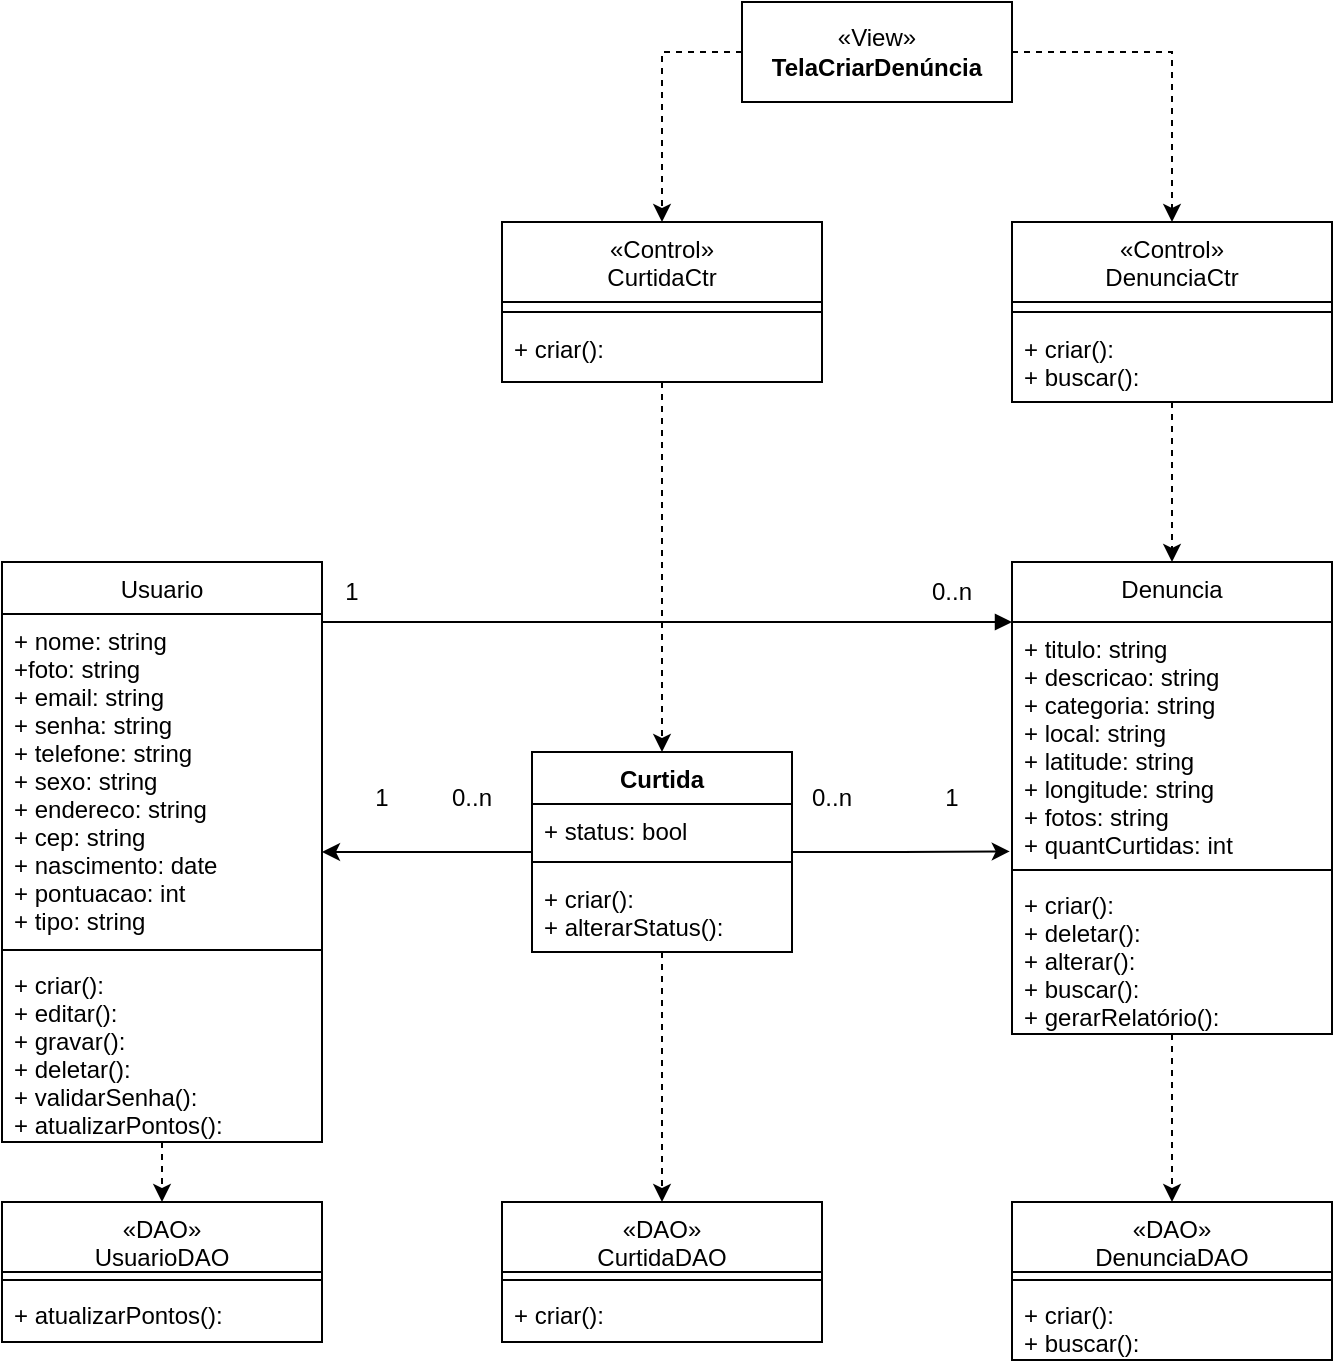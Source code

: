 <mxfile version="24.3.0" type="github">
  <diagram id="C5RBs43oDa-KdzZeNtuy" name="Page-1">
    <mxGraphModel dx="1075" dy="464" grid="1" gridSize="10" guides="1" tooltips="1" connect="1" arrows="1" fold="1" page="1" pageScale="1" pageWidth="827" pageHeight="1169" math="0" shadow="0">
      <root>
        <mxCell id="WIyWlLk6GJQsqaUBKTNV-0" />
        <mxCell id="WIyWlLk6GJQsqaUBKTNV-1" parent="WIyWlLk6GJQsqaUBKTNV-0" />
        <mxCell id="zkfFHV4jXpPFQw0GAbJ--13" value="Denuncia" style="swimlane;fontStyle=0;align=center;verticalAlign=top;childLayout=stackLayout;horizontal=1;startSize=30;horizontalStack=0;resizeParent=1;resizeLast=0;collapsible=1;marginBottom=0;rounded=0;shadow=0;strokeWidth=1;" parent="WIyWlLk6GJQsqaUBKTNV-1" vertex="1">
          <mxGeometry x="640" y="340" width="160" height="236" as="geometry">
            <mxRectangle x="340" y="380" width="170" height="26" as="alternateBounds" />
          </mxGeometry>
        </mxCell>
        <mxCell id="zkfFHV4jXpPFQw0GAbJ--1" value="+ titulo: string&#xa;+ descricao: string&#xa;+ categoria: string&#xa;+ local: string&#xa;+ latitude: string&#xa;+ longitude: string&#xa;+ fotos: string&#xa;+ quantCurtidas: int" style="text;align=left;verticalAlign=top;spacingLeft=4;spacingRight=4;overflow=hidden;rotatable=0;points=[[0,0.5],[1,0.5]];portConstraint=eastwest;" parent="zkfFHV4jXpPFQw0GAbJ--13" vertex="1">
          <mxGeometry y="30" width="160" height="120" as="geometry" />
        </mxCell>
        <mxCell id="zkfFHV4jXpPFQw0GAbJ--15" value="" style="line;html=1;strokeWidth=1;align=left;verticalAlign=middle;spacingTop=-1;spacingLeft=3;spacingRight=3;rotatable=0;labelPosition=right;points=[];portConstraint=eastwest;" parent="zkfFHV4jXpPFQw0GAbJ--13" vertex="1">
          <mxGeometry y="150" width="160" height="8" as="geometry" />
        </mxCell>
        <mxCell id="zkfFHV4jXpPFQw0GAbJ--24" value="+ criar(): &#xa;+ deletar(): &#xa;+ alterar():&#xa;+ buscar():&#xa;+ gerarRelatório(): " style="text;align=left;verticalAlign=top;spacingLeft=4;spacingRight=4;overflow=hidden;rotatable=0;points=[[0,0.5],[1,0.5]];portConstraint=eastwest;" parent="zkfFHV4jXpPFQw0GAbJ--13" vertex="1">
          <mxGeometry y="158" width="160" height="78" as="geometry" />
        </mxCell>
        <mxCell id="K4zwzbg_FfSTmaOKKm7T-9" style="edgeStyle=orthogonalEdgeStyle;rounded=0;orthogonalLoop=1;jettySize=auto;html=1;exitX=0.5;exitY=1;exitDx=0;exitDy=0;entryX=0.5;entryY=0;entryDx=0;entryDy=0;dashed=1;" parent="WIyWlLk6GJQsqaUBKTNV-1" source="L02XPanrjbVhIc1W2vfj-2" target="L02XPanrjbVhIc1W2vfj-6" edge="1">
          <mxGeometry relative="1" as="geometry" />
        </mxCell>
        <mxCell id="L02XPanrjbVhIc1W2vfj-2" value="Usuario" style="swimlane;fontStyle=0;align=center;verticalAlign=top;childLayout=stackLayout;horizontal=1;startSize=26;horizontalStack=0;resizeParent=1;resizeLast=0;collapsible=1;marginBottom=0;rounded=0;shadow=0;strokeWidth=1;" parent="WIyWlLk6GJQsqaUBKTNV-1" vertex="1">
          <mxGeometry x="135" y="340" width="160" height="290" as="geometry">
            <mxRectangle x="340" y="380" width="170" height="26" as="alternateBounds" />
          </mxGeometry>
        </mxCell>
        <mxCell id="L02XPanrjbVhIc1W2vfj-3" value="+ nome: string&#xa;+foto: string&#xa;+ email: string&#xa;+ senha: string&#xa;+ telefone: string&#xa;+ sexo: string&#xa;+ endereco: string&#xa;+ cep: string&#xa;+ nascimento: date&#xa;+ pontuacao: int&#xa;+ tipo: string " style="text;align=left;verticalAlign=top;spacingLeft=4;spacingRight=4;overflow=hidden;rotatable=0;points=[[0,0.5],[1,0.5]];portConstraint=eastwest;" parent="L02XPanrjbVhIc1W2vfj-2" vertex="1">
          <mxGeometry y="26" width="160" height="164" as="geometry" />
        </mxCell>
        <mxCell id="L02XPanrjbVhIc1W2vfj-4" value="" style="line;html=1;strokeWidth=1;align=left;verticalAlign=middle;spacingTop=-1;spacingLeft=3;spacingRight=3;rotatable=0;labelPosition=right;points=[];portConstraint=eastwest;" parent="L02XPanrjbVhIc1W2vfj-2" vertex="1">
          <mxGeometry y="190" width="160" height="8" as="geometry" />
        </mxCell>
        <mxCell id="L02XPanrjbVhIc1W2vfj-41" value="+ criar():&#xa;+ editar(): &#xa;+ gravar():&#xa;+ deletar(): &#xa;+ validarSenha():&#xa;+ atualizarPontos():" style="text;align=left;verticalAlign=top;spacingLeft=4;spacingRight=4;overflow=hidden;rotatable=0;points=[[0,0.5],[1,0.5]];portConstraint=eastwest;" parent="L02XPanrjbVhIc1W2vfj-2" vertex="1">
          <mxGeometry y="198" width="160" height="92" as="geometry" />
        </mxCell>
        <mxCell id="L02XPanrjbVhIc1W2vfj-6" value="«DAO»&#xa;UsuarioDAO&#xa;" style="swimlane;fontStyle=0;align=center;verticalAlign=top;childLayout=stackLayout;horizontal=1;startSize=35;horizontalStack=0;resizeParent=1;resizeLast=0;collapsible=1;marginBottom=0;rounded=0;shadow=0;strokeWidth=1;" parent="WIyWlLk6GJQsqaUBKTNV-1" vertex="1">
          <mxGeometry x="135" y="660" width="160" height="70" as="geometry">
            <mxRectangle x="340" y="380" width="170" height="26" as="alternateBounds" />
          </mxGeometry>
        </mxCell>
        <mxCell id="L02XPanrjbVhIc1W2vfj-8" value="" style="line;html=1;strokeWidth=1;align=left;verticalAlign=middle;spacingTop=-1;spacingLeft=3;spacingRight=3;rotatable=0;labelPosition=right;points=[];portConstraint=eastwest;" parent="L02XPanrjbVhIc1W2vfj-6" vertex="1">
          <mxGeometry y="35" width="160" height="8" as="geometry" />
        </mxCell>
        <mxCell id="xXKQo2chUO3BDXBdIpcK-14" value="+ atualizarPontos():" style="text;align=left;verticalAlign=top;spacingLeft=4;spacingRight=4;overflow=hidden;rotatable=0;points=[[0,0.5],[1,0.5]];portConstraint=eastwest;" parent="L02XPanrjbVhIc1W2vfj-6" vertex="1">
          <mxGeometry y="43" width="160" height="27" as="geometry" />
        </mxCell>
        <mxCell id="L02XPanrjbVhIc1W2vfj-28" style="edgeStyle=orthogonalEdgeStyle;rounded=0;orthogonalLoop=1;jettySize=auto;html=1;exitX=0.5;exitY=1;exitDx=0;exitDy=0;entryX=0.5;entryY=0;entryDx=0;entryDy=0;dashed=1;" parent="WIyWlLk6GJQsqaUBKTNV-1" source="zkfFHV4jXpPFQw0GAbJ--13" target="xXKQo2chUO3BDXBdIpcK-11" edge="1">
          <mxGeometry relative="1" as="geometry">
            <mxPoint x="720" y="645" as="targetPoint" />
          </mxGeometry>
        </mxCell>
        <mxCell id="L02XPanrjbVhIc1W2vfj-31" style="edgeStyle=orthogonalEdgeStyle;rounded=0;orthogonalLoop=1;jettySize=auto;html=1;entryX=0.5;entryY=0;entryDx=0;entryDy=0;dashed=1;exitX=1;exitY=0.5;exitDx=0;exitDy=0;" parent="WIyWlLk6GJQsqaUBKTNV-1" source="L02XPanrjbVhIc1W2vfj-29" target="L02XPanrjbVhIc1W2vfj-38" edge="1">
          <mxGeometry relative="1" as="geometry">
            <mxPoint x="590" y="135" as="targetPoint" />
          </mxGeometry>
        </mxCell>
        <mxCell id="TuJRcrng0AjiM7fJac34-30" style="edgeStyle=orthogonalEdgeStyle;rounded=0;orthogonalLoop=1;jettySize=auto;html=1;entryX=0.5;entryY=0;entryDx=0;entryDy=0;dashed=1;exitX=0;exitY=0.5;exitDx=0;exitDy=0;" parent="WIyWlLk6GJQsqaUBKTNV-1" source="L02XPanrjbVhIc1W2vfj-29" target="TuJRcrng0AjiM7fJac34-1" edge="1">
          <mxGeometry relative="1" as="geometry" />
        </mxCell>
        <mxCell id="L02XPanrjbVhIc1W2vfj-29" value="«View»&lt;br&gt;&lt;b&gt;TelaCriarDenúncia&lt;br&gt;&lt;/b&gt;" style="html=1;whiteSpace=wrap;" parent="WIyWlLk6GJQsqaUBKTNV-1" vertex="1">
          <mxGeometry x="505" y="60" width="135" height="50" as="geometry" />
        </mxCell>
        <mxCell id="L02XPanrjbVhIc1W2vfj-32" style="edgeStyle=orthogonalEdgeStyle;rounded=0;orthogonalLoop=1;jettySize=auto;html=1;exitX=0.5;exitY=1;exitDx=0;exitDy=0;entryX=0.5;entryY=0;entryDx=0;entryDy=0;dashed=1;" parent="WIyWlLk6GJQsqaUBKTNV-1" source="L02XPanrjbVhIc1W2vfj-38" target="zkfFHV4jXpPFQw0GAbJ--13" edge="1">
          <mxGeometry relative="1" as="geometry">
            <mxPoint x="562.5" y="160" as="sourcePoint" />
          </mxGeometry>
        </mxCell>
        <mxCell id="L02XPanrjbVhIc1W2vfj-38" value="«Control»&#xa;DenunciaCtr" style="swimlane;fontStyle=0;align=center;verticalAlign=top;childLayout=stackLayout;horizontal=1;startSize=40;horizontalStack=0;resizeParent=1;resizeLast=0;collapsible=1;marginBottom=0;rounded=0;shadow=0;strokeWidth=1;" parent="WIyWlLk6GJQsqaUBKTNV-1" vertex="1">
          <mxGeometry x="640" y="170" width="160" height="90" as="geometry">
            <mxRectangle x="340" y="380" width="170" height="26" as="alternateBounds" />
          </mxGeometry>
        </mxCell>
        <mxCell id="L02XPanrjbVhIc1W2vfj-39" value="" style="line;html=1;strokeWidth=1;align=left;verticalAlign=middle;spacingTop=-1;spacingLeft=3;spacingRight=3;rotatable=0;labelPosition=right;points=[];portConstraint=eastwest;" parent="L02XPanrjbVhIc1W2vfj-38" vertex="1">
          <mxGeometry y="40" width="160" height="10" as="geometry" />
        </mxCell>
        <mxCell id="xXKQo2chUO3BDXBdIpcK-4" value="+ criar():&#xa;+ buscar():" style="text;align=left;verticalAlign=top;spacingLeft=4;spacingRight=4;overflow=hidden;rotatable=0;points=[[0,0.5],[1,0.5]];portConstraint=eastwest;" parent="L02XPanrjbVhIc1W2vfj-38" vertex="1">
          <mxGeometry y="50" width="160" height="36" as="geometry" />
        </mxCell>
        <mxCell id="K4zwzbg_FfSTmaOKKm7T-0" value="1" style="text;html=1;align=center;verticalAlign=middle;whiteSpace=wrap;rounded=0;" parent="WIyWlLk6GJQsqaUBKTNV-1" vertex="1">
          <mxGeometry x="280" y="340" width="60" height="30" as="geometry" />
        </mxCell>
        <mxCell id="K4zwzbg_FfSTmaOKKm7T-1" value="0..n" style="text;html=1;align=center;verticalAlign=middle;whiteSpace=wrap;rounded=0;" parent="WIyWlLk6GJQsqaUBKTNV-1" vertex="1">
          <mxGeometry x="580" y="340" width="60" height="30" as="geometry" />
        </mxCell>
        <mxCell id="K4zwzbg_FfSTmaOKKm7T-13" value="" style="endArrow=block;endFill=1;html=1;edgeStyle=orthogonalEdgeStyle;align=left;verticalAlign=top;rounded=0;" parent="WIyWlLk6GJQsqaUBKTNV-1" target="zkfFHV4jXpPFQw0GAbJ--13" edge="1">
          <mxGeometry x="-1" relative="1" as="geometry">
            <mxPoint x="295" y="381" as="sourcePoint" />
            <mxPoint x="440" y="370" as="targetPoint" />
            <Array as="points">
              <mxPoint x="295" y="370" />
            </Array>
          </mxGeometry>
        </mxCell>
        <mxCell id="xXKQo2chUO3BDXBdIpcK-11" value="«DAO»&#xa;DenunciaDAO&#xa;" style="swimlane;fontStyle=0;align=center;verticalAlign=top;childLayout=stackLayout;horizontal=1;startSize=35;horizontalStack=0;resizeParent=1;resizeLast=0;collapsible=1;marginBottom=0;rounded=0;shadow=0;strokeWidth=1;" parent="WIyWlLk6GJQsqaUBKTNV-1" vertex="1">
          <mxGeometry x="640" y="660" width="160" height="79" as="geometry">
            <mxRectangle x="340" y="380" width="170" height="26" as="alternateBounds" />
          </mxGeometry>
        </mxCell>
        <mxCell id="xXKQo2chUO3BDXBdIpcK-12" value="" style="line;html=1;strokeWidth=1;align=left;verticalAlign=middle;spacingTop=-1;spacingLeft=3;spacingRight=3;rotatable=0;labelPosition=right;points=[];portConstraint=eastwest;" parent="xXKQo2chUO3BDXBdIpcK-11" vertex="1">
          <mxGeometry y="35" width="160" height="8" as="geometry" />
        </mxCell>
        <mxCell id="xXKQo2chUO3BDXBdIpcK-13" value="+ criar():&#xa;+ buscar():" style="text;align=left;verticalAlign=top;spacingLeft=4;spacingRight=4;overflow=hidden;rotatable=0;points=[[0,0.5],[1,0.5]];portConstraint=eastwest;" parent="xXKQo2chUO3BDXBdIpcK-11" vertex="1">
          <mxGeometry y="43" width="160" height="36" as="geometry" />
        </mxCell>
        <mxCell id="TuJRcrng0AjiM7fJac34-0" style="edgeStyle=orthogonalEdgeStyle;rounded=0;orthogonalLoop=1;jettySize=auto;html=1;entryX=0.5;entryY=0;entryDx=0;entryDy=0;dashed=1;" parent="WIyWlLk6GJQsqaUBKTNV-1" source="TuJRcrng0AjiM7fJac34-1" target="TuJRcrng0AjiM7fJac34-10" edge="1">
          <mxGeometry relative="1" as="geometry" />
        </mxCell>
        <mxCell id="TuJRcrng0AjiM7fJac34-1" value="«Control»&#xa;CurtidaCtr" style="swimlane;fontStyle=0;align=center;verticalAlign=top;childLayout=stackLayout;horizontal=1;startSize=40;horizontalStack=0;resizeParent=1;resizeLast=0;collapsible=1;marginBottom=0;rounded=0;shadow=0;strokeWidth=1;" parent="WIyWlLk6GJQsqaUBKTNV-1" vertex="1">
          <mxGeometry x="385" y="170" width="160" height="80" as="geometry">
            <mxRectangle x="340" y="380" width="170" height="26" as="alternateBounds" />
          </mxGeometry>
        </mxCell>
        <mxCell id="TuJRcrng0AjiM7fJac34-2" value="" style="line;html=1;strokeWidth=1;align=left;verticalAlign=middle;spacingTop=-1;spacingLeft=3;spacingRight=3;rotatable=0;labelPosition=right;points=[];portConstraint=eastwest;" parent="TuJRcrng0AjiM7fJac34-1" vertex="1">
          <mxGeometry y="40" width="160" height="10" as="geometry" />
        </mxCell>
        <mxCell id="TuJRcrng0AjiM7fJac34-3" value="+ criar():" style="text;align=left;verticalAlign=top;spacingLeft=4;spacingRight=4;overflow=hidden;rotatable=0;points=[[0,0.5],[1,0.5]];portConstraint=eastwest;" parent="TuJRcrng0AjiM7fJac34-1" vertex="1">
          <mxGeometry y="50" width="160" height="30" as="geometry" />
        </mxCell>
        <mxCell id="TuJRcrng0AjiM7fJac34-9" style="edgeStyle=orthogonalEdgeStyle;rounded=0;orthogonalLoop=1;jettySize=auto;html=1;entryX=0.5;entryY=0;entryDx=0;entryDy=0;dashed=1;" parent="WIyWlLk6GJQsqaUBKTNV-1" source="TuJRcrng0AjiM7fJac34-10" target="TuJRcrng0AjiM7fJac34-20" edge="1">
          <mxGeometry relative="1" as="geometry" />
        </mxCell>
        <mxCell id="TuJRcrng0AjiM7fJac34-23" style="edgeStyle=orthogonalEdgeStyle;rounded=0;orthogonalLoop=1;jettySize=auto;html=1;entryX=-0.007;entryY=0.956;entryDx=0;entryDy=0;entryPerimeter=0;" parent="WIyWlLk6GJQsqaUBKTNV-1" source="TuJRcrng0AjiM7fJac34-10" target="zkfFHV4jXpPFQw0GAbJ--1" edge="1">
          <mxGeometry relative="1" as="geometry" />
        </mxCell>
        <mxCell id="TuJRcrng0AjiM7fJac34-24" style="edgeStyle=orthogonalEdgeStyle;rounded=0;orthogonalLoop=1;jettySize=auto;html=1;" parent="WIyWlLk6GJQsqaUBKTNV-1" source="TuJRcrng0AjiM7fJac34-10" target="L02XPanrjbVhIc1W2vfj-2" edge="1">
          <mxGeometry relative="1" as="geometry" />
        </mxCell>
        <mxCell id="TuJRcrng0AjiM7fJac34-10" value="Curtida" style="swimlane;fontStyle=1;align=center;verticalAlign=top;childLayout=stackLayout;horizontal=1;startSize=26;horizontalStack=0;resizeParent=1;resizeParentMax=0;resizeLast=0;collapsible=1;marginBottom=0;whiteSpace=wrap;html=1;" parent="WIyWlLk6GJQsqaUBKTNV-1" vertex="1">
          <mxGeometry x="400" y="435" width="130" height="100" as="geometry">
            <mxRectangle x="318.5" y="230" width="80" height="30" as="alternateBounds" />
          </mxGeometry>
        </mxCell>
        <mxCell id="TuJRcrng0AjiM7fJac34-11" value="+ status: bool" style="text;strokeColor=none;fillColor=none;align=left;verticalAlign=top;spacingLeft=4;spacingRight=4;overflow=hidden;rotatable=0;points=[[0,0.5],[1,0.5]];portConstraint=eastwest;whiteSpace=wrap;html=1;" parent="TuJRcrng0AjiM7fJac34-10" vertex="1">
          <mxGeometry y="26" width="130" height="24" as="geometry" />
        </mxCell>
        <mxCell id="TuJRcrng0AjiM7fJac34-12" value="" style="line;strokeWidth=1;fillColor=none;align=left;verticalAlign=middle;spacingTop=-1;spacingLeft=3;spacingRight=3;rotatable=0;labelPosition=right;points=[];portConstraint=eastwest;strokeColor=inherit;" parent="TuJRcrng0AjiM7fJac34-10" vertex="1">
          <mxGeometry y="50" width="130" height="10" as="geometry" />
        </mxCell>
        <mxCell id="TuJRcrng0AjiM7fJac34-13" value="+ criar():&#xa;+ alterarStatus(): " style="text;align=left;verticalAlign=top;spacingLeft=4;spacingRight=4;overflow=hidden;rotatable=0;points=[[0,0.5],[1,0.5]];portConstraint=eastwest;" parent="TuJRcrng0AjiM7fJac34-10" vertex="1">
          <mxGeometry y="60" width="130" height="40" as="geometry" />
        </mxCell>
        <mxCell id="TuJRcrng0AjiM7fJac34-20" value="«DAO»&#xa;CurtidaDAO&#xa;" style="swimlane;fontStyle=0;align=center;verticalAlign=top;childLayout=stackLayout;horizontal=1;startSize=35;horizontalStack=0;resizeParent=1;resizeLast=0;collapsible=1;marginBottom=0;rounded=0;shadow=0;strokeWidth=1;" parent="WIyWlLk6GJQsqaUBKTNV-1" vertex="1">
          <mxGeometry x="385" y="660" width="160" height="70" as="geometry">
            <mxRectangle x="340" y="380" width="170" height="26" as="alternateBounds" />
          </mxGeometry>
        </mxCell>
        <mxCell id="TuJRcrng0AjiM7fJac34-21" value="" style="line;html=1;strokeWidth=1;align=left;verticalAlign=middle;spacingTop=-1;spacingLeft=3;spacingRight=3;rotatable=0;labelPosition=right;points=[];portConstraint=eastwest;" parent="TuJRcrng0AjiM7fJac34-20" vertex="1">
          <mxGeometry y="35" width="160" height="8" as="geometry" />
        </mxCell>
        <mxCell id="TuJRcrng0AjiM7fJac34-22" value="+ criar():&#xa;" style="text;align=left;verticalAlign=top;spacingLeft=4;spacingRight=4;overflow=hidden;rotatable=0;points=[[0,0.5],[1,0.5]];portConstraint=eastwest;" parent="TuJRcrng0AjiM7fJac34-20" vertex="1">
          <mxGeometry y="43" width="160" height="27" as="geometry" />
        </mxCell>
        <mxCell id="TuJRcrng0AjiM7fJac34-25" value="0..n" style="text;html=1;align=center;verticalAlign=middle;whiteSpace=wrap;rounded=0;" parent="WIyWlLk6GJQsqaUBKTNV-1" vertex="1">
          <mxGeometry x="340" y="443" width="60" height="30" as="geometry" />
        </mxCell>
        <mxCell id="TuJRcrng0AjiM7fJac34-26" value="1" style="text;html=1;align=center;verticalAlign=middle;whiteSpace=wrap;rounded=0;" parent="WIyWlLk6GJQsqaUBKTNV-1" vertex="1">
          <mxGeometry x="295" y="443" width="60" height="30" as="geometry" />
        </mxCell>
        <mxCell id="TuJRcrng0AjiM7fJac34-27" value="0..n" style="text;html=1;align=center;verticalAlign=middle;whiteSpace=wrap;rounded=0;" parent="WIyWlLk6GJQsqaUBKTNV-1" vertex="1">
          <mxGeometry x="520" y="443" width="60" height="30" as="geometry" />
        </mxCell>
        <mxCell id="TuJRcrng0AjiM7fJac34-28" value="1" style="text;html=1;align=center;verticalAlign=middle;whiteSpace=wrap;rounded=0;" parent="WIyWlLk6GJQsqaUBKTNV-1" vertex="1">
          <mxGeometry x="580" y="443" width="60" height="30" as="geometry" />
        </mxCell>
      </root>
    </mxGraphModel>
  </diagram>
</mxfile>

